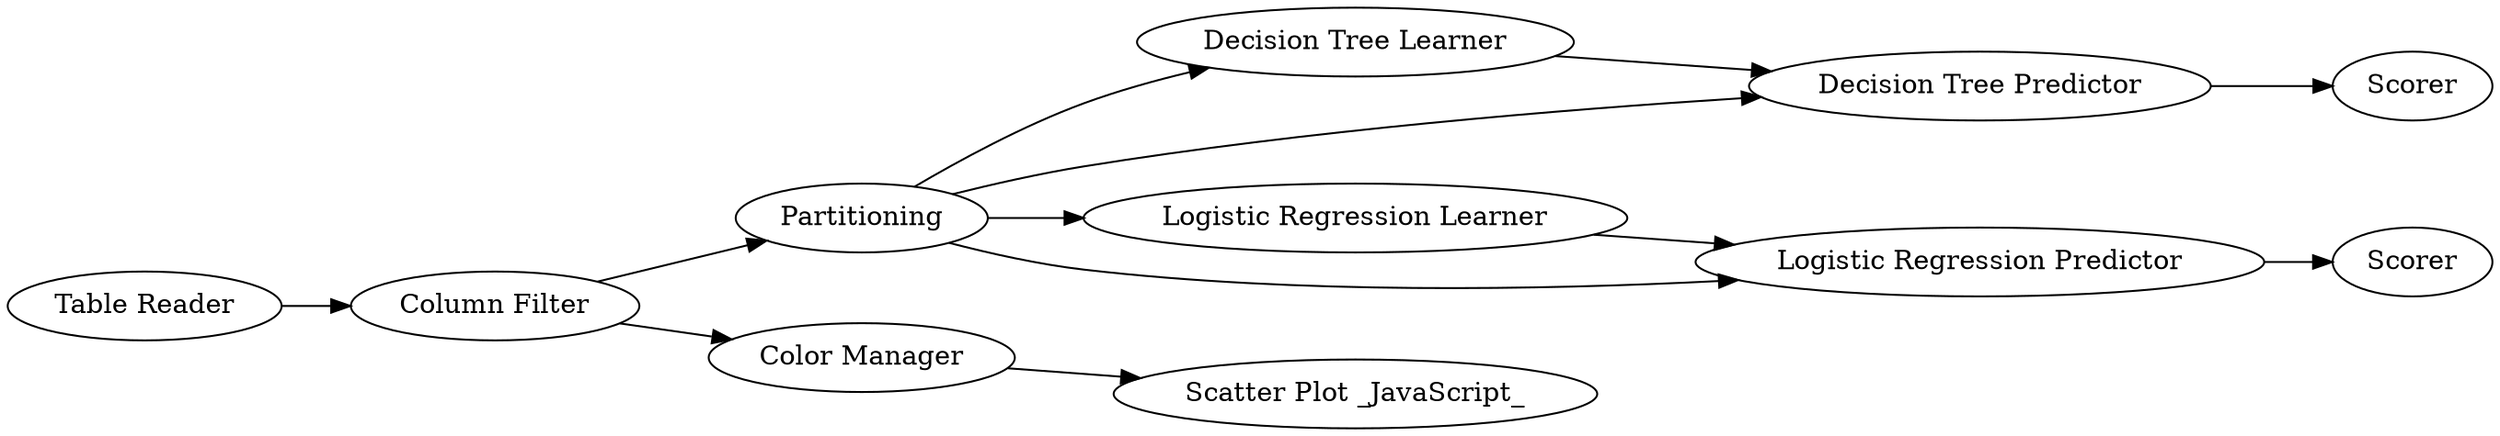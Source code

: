 digraph {
	"1178145621960166652_8" [label=Scorer]
	"1178145621960166652_9" [label="Decision Tree Learner"]
	"1178145621960166652_11" [label=Scorer]
	"1178145621960166652_6" [label=Partitioning]
	"1178145621960166652_3" [label="Column Filter"]
	"1178145621960166652_4" [label="Scatter Plot _JavaScript_"]
	"1178145621960166652_5" [label="Logistic Regression Learner"]
	"1178145621960166652_1" [label="Table Reader"]
	"1178145621960166652_7" [label="Logistic Regression Predictor"]
	"1178145621960166652_10" [label="Decision Tree Predictor"]
	"1178145621960166652_2" [label="Color Manager"]
	"1178145621960166652_3" -> "1178145621960166652_6"
	"1178145621960166652_1" -> "1178145621960166652_3"
	"1178145621960166652_10" -> "1178145621960166652_11"
	"1178145621960166652_2" -> "1178145621960166652_4"
	"1178145621960166652_6" -> "1178145621960166652_9"
	"1178145621960166652_5" -> "1178145621960166652_7"
	"1178145621960166652_6" -> "1178145621960166652_7"
	"1178145621960166652_7" -> "1178145621960166652_8"
	"1178145621960166652_6" -> "1178145621960166652_5"
	"1178145621960166652_3" -> "1178145621960166652_2"
	"1178145621960166652_9" -> "1178145621960166652_10"
	"1178145621960166652_6" -> "1178145621960166652_10"
	rankdir=LR
}
